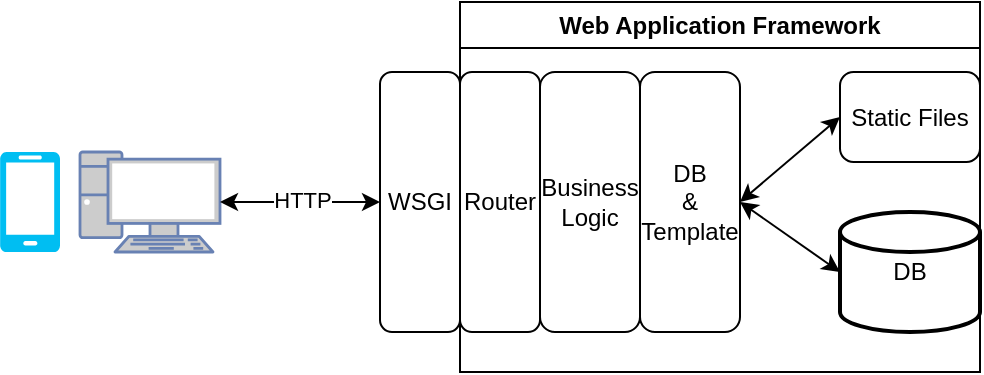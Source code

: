 <mxfile version="21.6.5" type="device">
  <diagram name="第 1 页" id="j_EIwbc9mK8xGqdoEiCn">
    <mxGraphModel dx="622" dy="413" grid="1" gridSize="10" guides="1" tooltips="1" connect="1" arrows="1" fold="1" page="1" pageScale="1" pageWidth="827" pageHeight="1169" math="0" shadow="0">
      <root>
        <mxCell id="0" />
        <mxCell id="1" parent="0" />
        <mxCell id="Vy8NoC9lK7Tu6KBPqyhx-1" value="" style="verticalLabelPosition=bottom;html=1;verticalAlign=top;align=center;strokeColor=none;fillColor=#00BEF2;shape=mxgraph.azure.mobile;pointerEvents=1;" vertex="1" parent="1">
          <mxGeometry x="90" y="160" width="30" height="50" as="geometry" />
        </mxCell>
        <mxCell id="Vy8NoC9lK7Tu6KBPqyhx-3" value="" style="fontColor=#0066CC;verticalAlign=top;verticalLabelPosition=bottom;labelPosition=center;align=center;html=1;outlineConnect=0;fillColor=#CCCCCC;strokeColor=#6881B3;gradientColor=none;gradientDirection=north;strokeWidth=2;shape=mxgraph.networks.pc;" vertex="1" parent="1">
          <mxGeometry x="130" y="160" width="70" height="50" as="geometry" />
        </mxCell>
        <mxCell id="Vy8NoC9lK7Tu6KBPqyhx-4" value="WSGI" style="rounded=1;whiteSpace=wrap;html=1;" vertex="1" parent="1">
          <mxGeometry x="280" y="120" width="40" height="130" as="geometry" />
        </mxCell>
        <mxCell id="Vy8NoC9lK7Tu6KBPqyhx-5" value="" style="endArrow=classic;startArrow=classic;html=1;rounded=0;exitX=1;exitY=0.5;exitDx=0;exitDy=0;exitPerimeter=0;entryX=0;entryY=0.5;entryDx=0;entryDy=0;" edge="1" parent="1" source="Vy8NoC9lK7Tu6KBPqyhx-3" target="Vy8NoC9lK7Tu6KBPqyhx-4">
          <mxGeometry width="50" height="50" relative="1" as="geometry">
            <mxPoint x="270" y="310" as="sourcePoint" />
            <mxPoint x="320" y="260" as="targetPoint" />
          </mxGeometry>
        </mxCell>
        <mxCell id="Vy8NoC9lK7Tu6KBPqyhx-12" value="HTTP" style="edgeLabel;html=1;align=center;verticalAlign=middle;resizable=0;points=[];" vertex="1" connectable="0" parent="Vy8NoC9lK7Tu6KBPqyhx-5">
          <mxGeometry x="0.011" y="1" relative="1" as="geometry">
            <mxPoint as="offset" />
          </mxGeometry>
        </mxCell>
        <mxCell id="Vy8NoC9lK7Tu6KBPqyhx-8" value="Web Application Framework" style="swimlane;whiteSpace=wrap;html=1;" vertex="1" parent="1">
          <mxGeometry x="320" y="85" width="260" height="185" as="geometry">
            <mxRectangle x="320" y="85" width="200" height="30" as="alternateBounds" />
          </mxGeometry>
        </mxCell>
        <mxCell id="Vy8NoC9lK7Tu6KBPqyhx-10" value="Router" style="rounded=1;whiteSpace=wrap;html=1;" vertex="1" parent="Vy8NoC9lK7Tu6KBPqyhx-8">
          <mxGeometry y="35" width="40" height="130" as="geometry" />
        </mxCell>
        <mxCell id="Vy8NoC9lK7Tu6KBPqyhx-13" value="Business Logic" style="rounded=1;whiteSpace=wrap;html=1;" vertex="1" parent="Vy8NoC9lK7Tu6KBPqyhx-8">
          <mxGeometry x="40" y="35" width="50" height="130" as="geometry" />
        </mxCell>
        <mxCell id="Vy8NoC9lK7Tu6KBPqyhx-14" value="DB&lt;br&gt;&amp;amp;&lt;br&gt;Template" style="rounded=1;whiteSpace=wrap;html=1;" vertex="1" parent="Vy8NoC9lK7Tu6KBPqyhx-8">
          <mxGeometry x="90" y="35" width="50" height="130" as="geometry" />
        </mxCell>
        <mxCell id="Vy8NoC9lK7Tu6KBPqyhx-16" value="DB" style="strokeWidth=2;html=1;shape=mxgraph.flowchart.database;whiteSpace=wrap;" vertex="1" parent="Vy8NoC9lK7Tu6KBPqyhx-8">
          <mxGeometry x="190" y="105" width="70" height="60" as="geometry" />
        </mxCell>
        <mxCell id="Vy8NoC9lK7Tu6KBPqyhx-15" value="Static Files" style="rounded=1;whiteSpace=wrap;html=1;" vertex="1" parent="Vy8NoC9lK7Tu6KBPqyhx-8">
          <mxGeometry x="190" y="35" width="70" height="45" as="geometry" />
        </mxCell>
        <mxCell id="Vy8NoC9lK7Tu6KBPqyhx-19" value="" style="endArrow=classic;startArrow=classic;html=1;rounded=0;exitX=1;exitY=0.5;exitDx=0;exitDy=0;entryX=0;entryY=0.5;entryDx=0;entryDy=0;" edge="1" parent="Vy8NoC9lK7Tu6KBPqyhx-8" source="Vy8NoC9lK7Tu6KBPqyhx-14" target="Vy8NoC9lK7Tu6KBPqyhx-15">
          <mxGeometry width="50" height="50" relative="1" as="geometry">
            <mxPoint x="80" y="325" as="sourcePoint" />
            <mxPoint x="130" y="275" as="targetPoint" />
          </mxGeometry>
        </mxCell>
        <mxCell id="Vy8NoC9lK7Tu6KBPqyhx-20" value="" style="endArrow=classic;startArrow=classic;html=1;rounded=0;exitX=1;exitY=0.5;exitDx=0;exitDy=0;entryX=0;entryY=0.5;entryDx=0;entryDy=0;entryPerimeter=0;" edge="1" parent="Vy8NoC9lK7Tu6KBPqyhx-8" source="Vy8NoC9lK7Tu6KBPqyhx-14" target="Vy8NoC9lK7Tu6KBPqyhx-16">
          <mxGeometry width="50" height="50" relative="1" as="geometry">
            <mxPoint x="150" y="305" as="sourcePoint" />
            <mxPoint x="200" y="255" as="targetPoint" />
          </mxGeometry>
        </mxCell>
      </root>
    </mxGraphModel>
  </diagram>
</mxfile>
